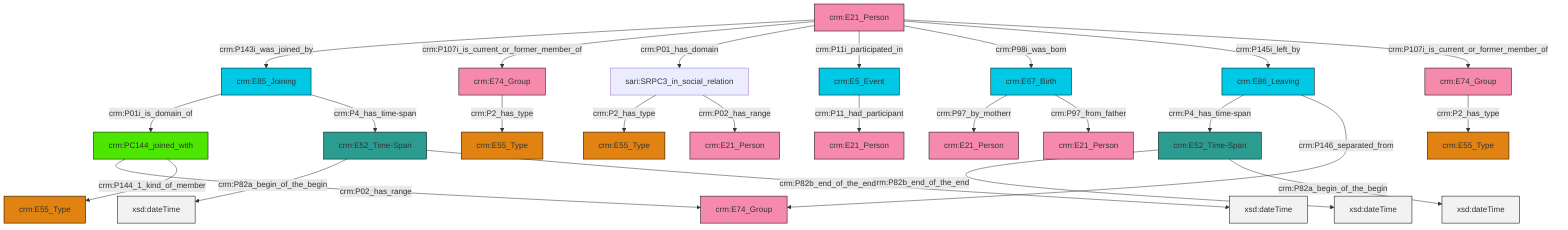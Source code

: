 graph TD
classDef Literal fill:#f2f2f2,stroke:#000000;
classDef CRM_Entity fill:#FFFFFF,stroke:#000000;
classDef Temporal_Entity fill:#00C9E6, stroke:#000000;
classDef Type fill:#E18312, stroke:#000000;
classDef Time-Span fill:#2C9C91, stroke:#000000;
classDef Appellation fill:#FFEB7F, stroke:#000000;
classDef Place fill:#008836, stroke:#000000;
classDef Persistent_Item fill:#B266B2, stroke:#000000;
classDef Conceptual_Object fill:#FFD700, stroke:#000000;
classDef Physical_Thing fill:#D2B48C, stroke:#000000;
classDef Actor fill:#f58aad, stroke:#000000;
classDef PC_Classes fill:#4ce600, stroke:#000000;
classDef Multi fill:#cccccc,stroke:#000000;

2["crm:E52_Time-Span"]:::Time-Span -->|crm:P82a_begin_of_the_begin| 3[xsd:dateTime]:::Literal
4["crm:E85_Joining"]:::Temporal_Entity -->|crm:P01i_is_domain_of| 5["crm:PC144_joined_with"]:::PC_Classes
6["crm:E74_Group"]:::Actor -->|crm:P2_has_type| 7["crm:E55_Type"]:::Type
5["crm:PC144_joined_with"]:::PC_Classes -->|crm:P02_has_range| 14["crm:E74_Group"]:::Actor
5["crm:PC144_joined_with"]:::PC_Classes -->|crm:P144_1_kind_of_member| 0["crm:E55_Type"]:::Type
15["sari:SRPC3_in_social_relation"]:::Default -->|crm:P2_has_type| 12["crm:E55_Type"]:::Type
4["crm:E85_Joining"]:::Temporal_Entity -->|crm:P4_has_time-span| 2["crm:E52_Time-Span"]:::Time-Span
24["crm:E21_Person"]:::Actor -->|crm:P143i_was_joined_by| 4["crm:E85_Joining"]:::Temporal_Entity
15["sari:SRPC3_in_social_relation"]:::Default -->|crm:P02_has_range| 28["crm:E21_Person"]:::Actor
19["crm:E86_Leaving"]:::Temporal_Entity -->|crm:P4_has_time-span| 25["crm:E52_Time-Span"]:::Time-Span
24["crm:E21_Person"]:::Actor -->|crm:P107i_is_current_or_former_member_of| 6["crm:E74_Group"]:::Actor
9["crm:E67_Birth"]:::Temporal_Entity -->|crm:P97_by_motherr| 22["crm:E21_Person"]:::Actor
25["crm:E52_Time-Span"]:::Time-Span -->|crm:P82b_end_of_the_end| 29[xsd:dateTime]:::Literal
24["crm:E21_Person"]:::Actor -->|crm:P01_has_domain| 15["sari:SRPC3_in_social_relation"]:::Default
33["crm:E74_Group"]:::Actor -->|crm:P2_has_type| 17["crm:E55_Type"]:::Type
2["crm:E52_Time-Span"]:::Time-Span -->|crm:P82b_end_of_the_end| 41[xsd:dateTime]:::Literal
24["crm:E21_Person"]:::Actor -->|crm:P11i_participated_in| 39["crm:E5_Event"]:::Temporal_Entity
25["crm:E52_Time-Span"]:::Time-Span -->|crm:P82a_begin_of_the_begin| 42[xsd:dateTime]:::Literal
24["crm:E21_Person"]:::Actor -->|crm:P98i_was_born| 9["crm:E67_Birth"]:::Temporal_Entity
24["crm:E21_Person"]:::Actor -->|crm:P145i_left_by| 19["crm:E86_Leaving"]:::Temporal_Entity
19["crm:E86_Leaving"]:::Temporal_Entity -->|crm:P146_separated_from| 14["crm:E74_Group"]:::Actor
39["crm:E5_Event"]:::Temporal_Entity -->|crm:P11_had_participant| 35["crm:E21_Person"]:::Actor
24["crm:E21_Person"]:::Actor -->|crm:P107i_is_current_or_former_member_of| 33["crm:E74_Group"]:::Actor
9["crm:E67_Birth"]:::Temporal_Entity -->|crm:P97_from_father| 44["crm:E21_Person"]:::Actor